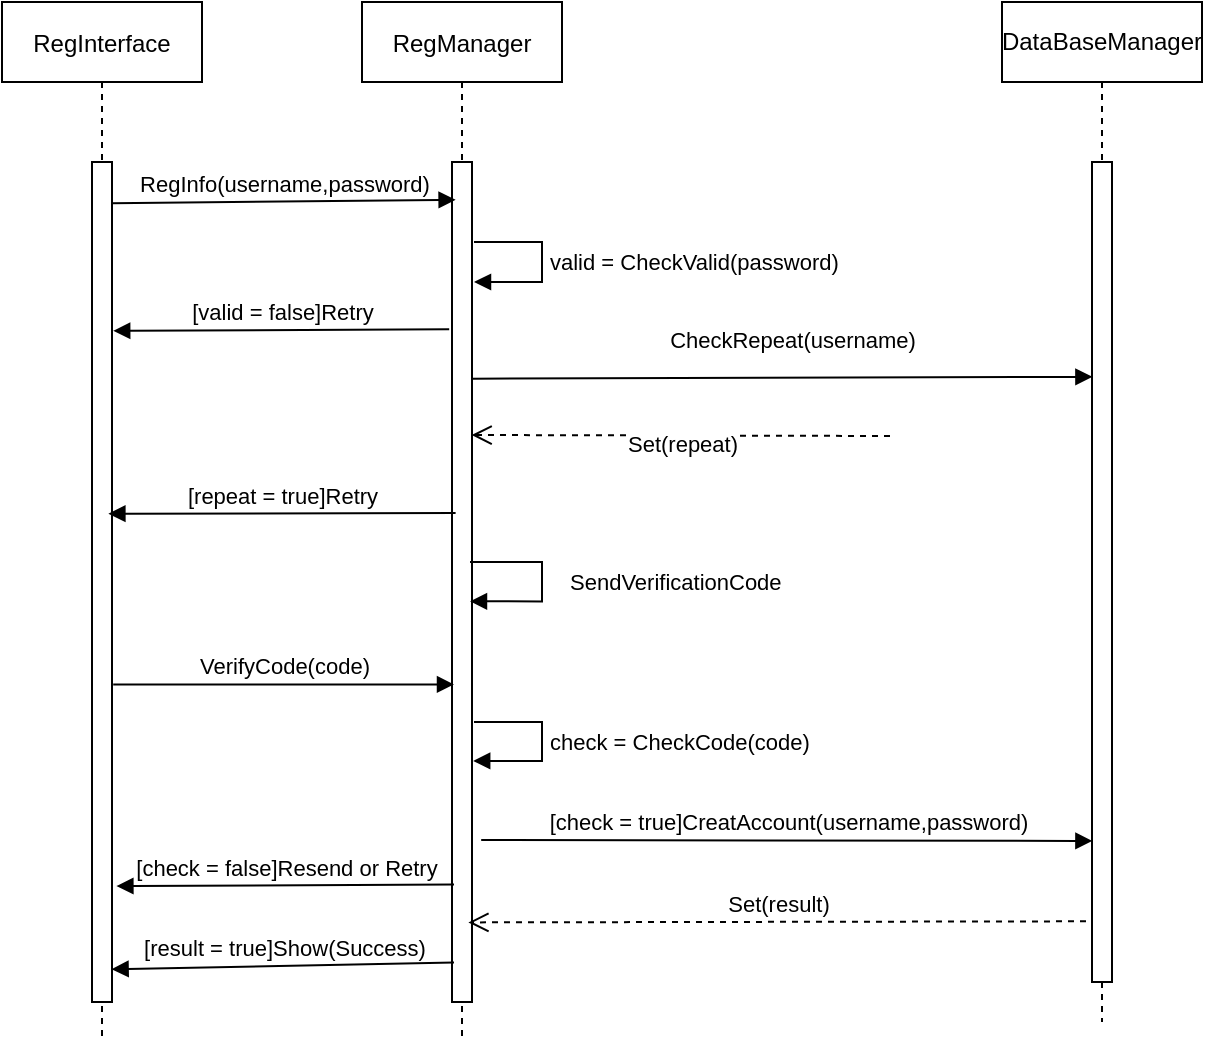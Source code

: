 <mxfile version="14.8.0" type="github">
  <diagram id="kgpKYQtTHZ0yAKxKKP6v" name="Page-1">
    <mxGraphModel dx="1038" dy="588" grid="1" gridSize="10" guides="1" tooltips="1" connect="1" arrows="1" fold="1" page="1" pageScale="1" pageWidth="850" pageHeight="1100" math="0" shadow="0">
      <root>
        <mxCell id="0" />
        <mxCell id="1" parent="0" />
        <mxCell id="3nuBFxr9cyL0pnOWT2aG-1" value="RegInterface" style="shape=umlLifeline;perimeter=lifelinePerimeter;container=1;collapsible=0;recursiveResize=0;rounded=0;shadow=0;strokeWidth=1;" parent="1" vertex="1">
          <mxGeometry x="120" y="80" width="100" height="520" as="geometry" />
        </mxCell>
        <mxCell id="3nuBFxr9cyL0pnOWT2aG-2" value="" style="points=[];perimeter=orthogonalPerimeter;rounded=0;shadow=0;strokeWidth=1;" parent="3nuBFxr9cyL0pnOWT2aG-1" vertex="1">
          <mxGeometry x="45" y="80" width="10" height="420" as="geometry" />
        </mxCell>
        <mxCell id="3nuBFxr9cyL0pnOWT2aG-5" value="RegManager" style="shape=umlLifeline;perimeter=lifelinePerimeter;container=1;collapsible=0;recursiveResize=0;rounded=0;shadow=0;strokeWidth=1;" parent="1" vertex="1">
          <mxGeometry x="300" y="80" width="100" height="520" as="geometry" />
        </mxCell>
        <mxCell id="3nuBFxr9cyL0pnOWT2aG-6" value="" style="points=[];perimeter=orthogonalPerimeter;rounded=0;shadow=0;strokeWidth=1;" parent="3nuBFxr9cyL0pnOWT2aG-5" vertex="1">
          <mxGeometry x="45" y="80" width="10" height="420" as="geometry" />
        </mxCell>
        <mxCell id="5e6KRxHH73iJU5fBcUxB-12" value="SendVerificationCode" style="edgeStyle=orthogonalEdgeStyle;html=1;align=left;spacingLeft=2;endArrow=block;rounded=0;entryX=0.9;entryY=0.523;entryDx=0;entryDy=0;entryPerimeter=0;" edge="1" target="3nuBFxr9cyL0pnOWT2aG-6" parent="3nuBFxr9cyL0pnOWT2aG-5">
          <mxGeometry y="10" relative="1" as="geometry">
            <mxPoint x="54" y="280" as="sourcePoint" />
            <Array as="points">
              <mxPoint x="90" y="280" />
              <mxPoint x="90" y="300" />
            </Array>
            <mxPoint x="60" y="300" as="targetPoint" />
            <mxPoint as="offset" />
          </mxGeometry>
        </mxCell>
        <mxCell id="5e6KRxHH73iJU5fBcUxB-15" value="check = CheckCode(code)" style="edgeStyle=orthogonalEdgeStyle;html=1;align=left;spacingLeft=2;endArrow=block;rounded=0;entryX=1.06;entryY=0.713;entryDx=0;entryDy=0;entryPerimeter=0;" edge="1" target="3nuBFxr9cyL0pnOWT2aG-6" parent="3nuBFxr9cyL0pnOWT2aG-5">
          <mxGeometry relative="1" as="geometry">
            <mxPoint x="56" y="360" as="sourcePoint" />
            <Array as="points">
              <mxPoint x="90" y="360" />
              <mxPoint x="90" y="380" />
            </Array>
            <mxPoint x="65" y="380" as="targetPoint" />
          </mxGeometry>
        </mxCell>
        <mxCell id="5e6KRxHH73iJU5fBcUxB-1" value="DataBaseManager" style="shape=umlLifeline;perimeter=lifelinePerimeter;whiteSpace=wrap;html=1;container=1;collapsible=0;recursiveResize=0;outlineConnect=0;" vertex="1" parent="1">
          <mxGeometry x="620" y="80" width="100" height="510" as="geometry" />
        </mxCell>
        <mxCell id="5e6KRxHH73iJU5fBcUxB-2" value="" style="html=1;points=[];perimeter=orthogonalPerimeter;" vertex="1" parent="1">
          <mxGeometry x="665" y="160" width="10" height="410" as="geometry" />
        </mxCell>
        <mxCell id="5e6KRxHH73iJU5fBcUxB-4" value="Set(repeat)" style="html=1;verticalAlign=bottom;endArrow=open;dashed=1;endSize=8;entryX=0.98;entryY=0.325;entryDx=0;entryDy=0;entryPerimeter=0;" edge="1" parent="1" target="3nuBFxr9cyL0pnOWT2aG-6">
          <mxGeometry x="-0.006" y="13" relative="1" as="geometry">
            <mxPoint x="310" y="336" as="targetPoint" />
            <mxPoint x="564" y="297" as="sourcePoint" />
            <Array as="points" />
            <mxPoint as="offset" />
          </mxGeometry>
        </mxCell>
        <mxCell id="5e6KRxHH73iJU5fBcUxB-5" value="RegInfo(username,password)" style="html=1;verticalAlign=bottom;endArrow=block;exitX=0.98;exitY=0.049;exitDx=0;exitDy=0;exitPerimeter=0;entryX=0.18;entryY=0.045;entryDx=0;entryDy=0;entryPerimeter=0;" edge="1" parent="1" source="3nuBFxr9cyL0pnOWT2aG-2" target="3nuBFxr9cyL0pnOWT2aG-6">
          <mxGeometry width="80" relative="1" as="geometry">
            <mxPoint x="220" y="180" as="sourcePoint" />
            <mxPoint x="300" y="180" as="targetPoint" />
          </mxGeometry>
        </mxCell>
        <mxCell id="5e6KRxHH73iJU5fBcUxB-7" value="valid = CheckValid(password)" style="edgeStyle=orthogonalEdgeStyle;html=1;align=left;spacingLeft=2;endArrow=block;rounded=0;" edge="1" parent="1">
          <mxGeometry relative="1" as="geometry">
            <mxPoint x="356" y="200" as="sourcePoint" />
            <Array as="points">
              <mxPoint x="356" y="200" />
              <mxPoint x="390" y="200" />
              <mxPoint x="390" y="220" />
            </Array>
            <mxPoint x="356" y="220" as="targetPoint" />
          </mxGeometry>
        </mxCell>
        <mxCell id="5e6KRxHH73iJU5fBcUxB-8" value="[valid = false]Retry" style="html=1;verticalAlign=bottom;endArrow=block;entryX=1.06;entryY=0.201;entryDx=0;entryDy=0;entryPerimeter=0;exitX=-0.14;exitY=0.199;exitDx=0;exitDy=0;exitPerimeter=0;" edge="1" parent="1" source="3nuBFxr9cyL0pnOWT2aG-6" target="3nuBFxr9cyL0pnOWT2aG-2">
          <mxGeometry x="-0.005" width="80" relative="1" as="geometry">
            <mxPoint x="345" y="271" as="sourcePoint" />
            <mxPoint x="300" y="270" as="targetPoint" />
            <Array as="points" />
            <mxPoint as="offset" />
          </mxGeometry>
        </mxCell>
        <mxCell id="5e6KRxHH73iJU5fBcUxB-9" value="CheckRepeat(username)" style="html=1;verticalAlign=bottom;endArrow=block;entryX=0.02;entryY=0.262;entryDx=0;entryDy=0;entryPerimeter=0;exitX=0.98;exitY=0.258;exitDx=0;exitDy=0;exitPerimeter=0;" edge="1" parent="1" source="3nuBFxr9cyL0pnOWT2aG-6" target="5e6KRxHH73iJU5fBcUxB-2">
          <mxGeometry x="0.03" y="10" relative="1" as="geometry">
            <mxPoint x="350" y="360" as="sourcePoint" />
            <mxPoint x="563.6" y="359.67" as="targetPoint" />
            <Array as="points" />
            <mxPoint as="offset" />
          </mxGeometry>
        </mxCell>
        <mxCell id="5e6KRxHH73iJU5fBcUxB-10" value="[repeat = true]Retry" style="html=1;verticalAlign=bottom;endArrow=block;entryX=0.532;entryY=0.492;entryDx=0;entryDy=0;entryPerimeter=0;exitX=0.18;exitY=0.418;exitDx=0;exitDy=0;exitPerimeter=0;" edge="1" parent="1" source="3nuBFxr9cyL0pnOWT2aG-6" target="3nuBFxr9cyL0pnOWT2aG-1">
          <mxGeometry width="80" relative="1" as="geometry">
            <mxPoint x="220" y="334.5" as="sourcePoint" />
            <mxPoint x="300" y="334.5" as="targetPoint" />
          </mxGeometry>
        </mxCell>
        <mxCell id="5e6KRxHH73iJU5fBcUxB-13" value="VerifyCode(code)" style="html=1;verticalAlign=bottom;endArrow=block;entryX=0.1;entryY=0.622;entryDx=0;entryDy=0;entryPerimeter=0;exitX=1.06;exitY=0.622;exitDx=0;exitDy=0;exitPerimeter=0;" edge="1" parent="1" source="3nuBFxr9cyL0pnOWT2aG-2" target="3nuBFxr9cyL0pnOWT2aG-6">
          <mxGeometry width="80" relative="1" as="geometry">
            <mxPoint x="220" y="420" as="sourcePoint" />
            <mxPoint x="300" y="420" as="targetPoint" />
          </mxGeometry>
        </mxCell>
        <mxCell id="5e6KRxHH73iJU5fBcUxB-16" value="[check = true]CreatAccount(username,password)" style="html=1;verticalAlign=bottom;endArrow=block;entryX=0.02;entryY=0.828;entryDx=0;entryDy=0;entryPerimeter=0;exitX=1.46;exitY=0.807;exitDx=0;exitDy=0;exitPerimeter=0;" edge="1" parent="1" source="3nuBFxr9cyL0pnOWT2aG-6" target="5e6KRxHH73iJU5fBcUxB-2">
          <mxGeometry width="80" relative="1" as="geometry">
            <mxPoint x="400" y="500" as="sourcePoint" />
            <mxPoint x="480" y="500" as="targetPoint" />
          </mxGeometry>
        </mxCell>
        <mxCell id="5e6KRxHH73iJU5fBcUxB-17" value="[check = false]Resend or Retry" style="html=1;verticalAlign=bottom;endArrow=block;entryX=1.22;entryY=0.862;entryDx=0;entryDy=0;entryPerimeter=0;exitX=0.1;exitY=0.86;exitDx=0;exitDy=0;exitPerimeter=0;" edge="1" parent="1" source="3nuBFxr9cyL0pnOWT2aG-6" target="3nuBFxr9cyL0pnOWT2aG-2">
          <mxGeometry width="80" relative="1" as="geometry">
            <mxPoint x="340" y="520" as="sourcePoint" />
            <mxPoint x="180" y="520" as="targetPoint" />
          </mxGeometry>
        </mxCell>
        <mxCell id="5e6KRxHH73iJU5fBcUxB-18" value="[result = true]Show(Success)" style="html=1;verticalAlign=bottom;endArrow=block;entryX=0.98;entryY=0.961;entryDx=0;entryDy=0;entryPerimeter=0;exitX=0.1;exitY=0.953;exitDx=0;exitDy=0;exitPerimeter=0;" edge="1" parent="1" source="3nuBFxr9cyL0pnOWT2aG-6" target="3nuBFxr9cyL0pnOWT2aG-2">
          <mxGeometry width="80" relative="1" as="geometry">
            <mxPoint x="340" y="560" as="sourcePoint" />
            <mxPoint x="300" y="560" as="targetPoint" />
          </mxGeometry>
        </mxCell>
        <mxCell id="5e6KRxHH73iJU5fBcUxB-19" value="Set(result)" style="html=1;verticalAlign=bottom;endArrow=open;dashed=1;endSize=8;entryX=0.532;entryY=0.885;entryDx=0;entryDy=0;entryPerimeter=0;exitX=-0.3;exitY=0.926;exitDx=0;exitDy=0;exitPerimeter=0;" edge="1" parent="1" source="5e6KRxHH73iJU5fBcUxB-2" target="3nuBFxr9cyL0pnOWT2aG-5">
          <mxGeometry relative="1" as="geometry">
            <mxPoint x="505" y="540" as="sourcePoint" />
            <mxPoint x="425" y="540" as="targetPoint" />
          </mxGeometry>
        </mxCell>
      </root>
    </mxGraphModel>
  </diagram>
</mxfile>
